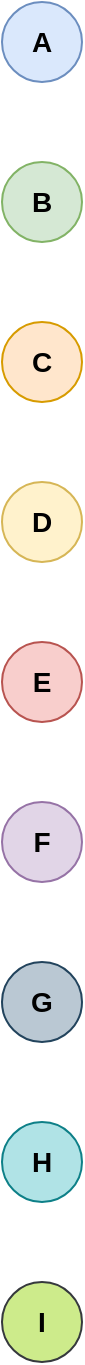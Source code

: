 <mxfile version="12.2.3" type="github" pages="1">
  <diagram id="RaGqoshBm2zzH5z1hGzv" name="Page-1">
    <mxGraphModel dx="772" dy="438" grid="1" gridSize="10" guides="1" tooltips="1" connect="1" arrows="1" fold="1" page="1" pageScale="1" pageWidth="850" pageHeight="1100" math="0" shadow="0">
      <root>
        <mxCell id="0"/>
        <mxCell id="1" parent="0"/>
        <mxCell id="RTPdt28luKZq3hcmtIXt-1" value="&lt;b&gt;&lt;font style=&quot;font-size: 14px&quot;&gt;A&lt;/font&gt;&lt;/b&gt;" style="ellipse;whiteSpace=wrap;html=1;aspect=fixed;fillColor=#dae8fc;strokeColor=#6c8ebf;" vertex="1" parent="1">
          <mxGeometry x="160" y="160" width="40" height="40" as="geometry"/>
        </mxCell>
        <mxCell id="RTPdt28luKZq3hcmtIXt-2" value="&lt;b style=&quot;white-space: normal&quot;&gt;&lt;font style=&quot;font-size: 14px&quot;&gt;B&lt;/font&gt;&lt;/b&gt;" style="ellipse;whiteSpace=wrap;html=1;aspect=fixed;fillColor=#d5e8d4;strokeColor=#82b366;" vertex="1" parent="1">
          <mxGeometry x="160" y="240" width="40" height="40" as="geometry"/>
        </mxCell>
        <mxCell id="RTPdt28luKZq3hcmtIXt-3" value="&lt;b style=&quot;white-space: normal&quot;&gt;&lt;font style=&quot;font-size: 14px&quot;&gt;C&lt;/font&gt;&lt;/b&gt;" style="ellipse;whiteSpace=wrap;html=1;aspect=fixed;fillColor=#ffe6cc;strokeColor=#d79b00;" vertex="1" parent="1">
          <mxGeometry x="160" y="320" width="40" height="40" as="geometry"/>
        </mxCell>
        <mxCell id="RTPdt28luKZq3hcmtIXt-4" value="&lt;b style=&quot;white-space: normal&quot;&gt;&lt;font style=&quot;font-size: 14px&quot;&gt;D&lt;/font&gt;&lt;/b&gt;" style="ellipse;whiteSpace=wrap;html=1;aspect=fixed;fillColor=#fff2cc;strokeColor=#d6b656;" vertex="1" parent="1">
          <mxGeometry x="160" y="400" width="40" height="40" as="geometry"/>
        </mxCell>
        <mxCell id="RTPdt28luKZq3hcmtIXt-5" value="&lt;b style=&quot;white-space: normal&quot;&gt;&lt;font style=&quot;font-size: 14px&quot;&gt;E&lt;/font&gt;&lt;/b&gt;" style="ellipse;whiteSpace=wrap;html=1;aspect=fixed;fillColor=#f8cecc;strokeColor=#b85450;" vertex="1" parent="1">
          <mxGeometry x="160" y="480" width="40" height="40" as="geometry"/>
        </mxCell>
        <mxCell id="RTPdt28luKZq3hcmtIXt-6" value="&lt;span style=&quot;font-size: 14px&quot;&gt;&lt;b&gt;F&lt;/b&gt;&lt;/span&gt;" style="ellipse;whiteSpace=wrap;html=1;aspect=fixed;fillColor=#e1d5e7;strokeColor=#9673a6;" vertex="1" parent="1">
          <mxGeometry x="160" y="560" width="40" height="40" as="geometry"/>
        </mxCell>
        <mxCell id="RTPdt28luKZq3hcmtIXt-7" value="&lt;span style=&quot;font-size: 14px&quot;&gt;&lt;b&gt;G&lt;/b&gt;&lt;/span&gt;" style="ellipse;whiteSpace=wrap;html=1;aspect=fixed;fillColor=#bac8d3;strokeColor=#23445d;" vertex="1" parent="1">
          <mxGeometry x="160" y="640" width="40" height="40" as="geometry"/>
        </mxCell>
        <mxCell id="RTPdt28luKZq3hcmtIXt-8" value="&lt;span style=&quot;font-size: 14px&quot;&gt;&lt;b&gt;H&lt;/b&gt;&lt;/span&gt;&lt;span style=&quot;color: rgba(0 , 0 , 0 , 0) ; font-family: monospace ; font-size: 0px ; white-space: nowrap&quot;&gt;%3CmxGraphModel%3E%3Croot%3E%3CmxCell%20id%3D%220%22%2F%3E%3CmxCell%20id%3D%221%22%20parent%3D%220%22%2F%3E%3CmxCell%20id%3D%222%22%20value%3D%22%26lt%3Bspan%20style%3D%26quot%3Bfont-size%3A%2014px%26quot%3B%26gt%3B%26lt%3Bb%26gt%3BF%26lt%3B%2Fb%26gt%3B%26lt%3B%2Fspan%26gt%3B%22%20style%3D%22ellipse%3BwhiteSpace%3Dwrap%3Bhtml%3D1%3Baspect%3Dfixed%3BfillColor%3D%23e1d5e7%3BstrokeColor%3D%239673a6%3B%22%20vertex%3D%221%22%20parent%3D%221%22%3E%3CmxGeometry%20x%3D%22160%22%20y%3D%22640%22%20width%3D%2240%22%20height%3D%2240%22%20as%3D%22geometry%22%2F%3E%3C%2FmxCell%3E%3C%2Froot%3E%3C%2FmxGraphModel%3E&lt;/span&gt;" style="ellipse;whiteSpace=wrap;html=1;aspect=fixed;fillColor=#b0e3e6;strokeColor=#0e8088;" vertex="1" parent="1">
          <mxGeometry x="160" y="720" width="40" height="40" as="geometry"/>
        </mxCell>
        <mxCell id="RTPdt28luKZq3hcmtIXt-9" value="&lt;span style=&quot;font-size: 14px&quot;&gt;&lt;b&gt;I&lt;/b&gt;&lt;/span&gt;" style="ellipse;whiteSpace=wrap;html=1;aspect=fixed;fillColor=#cdeb8b;strokeColor=#36393d;" vertex="1" parent="1">
          <mxGeometry x="160" y="800" width="40" height="40" as="geometry"/>
        </mxCell>
      </root>
    </mxGraphModel>
  </diagram>
</mxfile>
